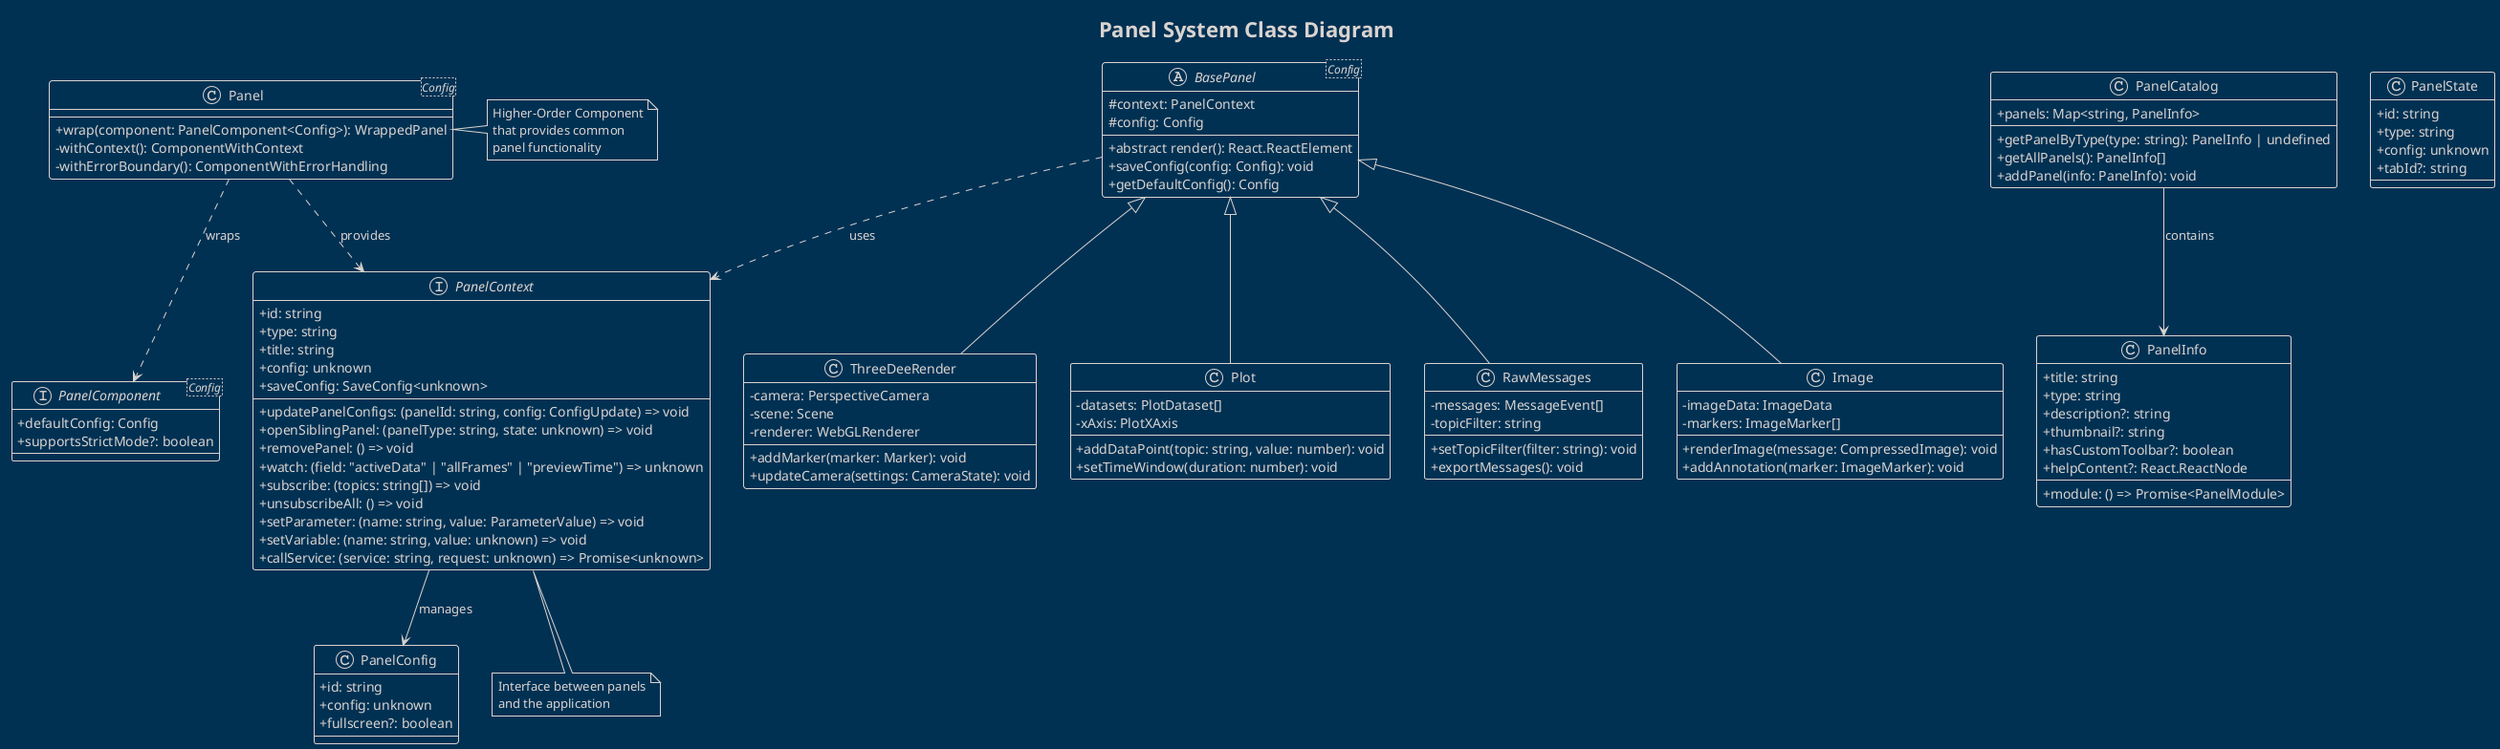 @startuml panel-class-diagram
!theme blueprint
skinparam classAttributeIconSize 0

title Panel System Class Diagram

interface PanelComponent<Config> {
  + defaultConfig: Config
  + supportsStrictMode?: boolean
}

class Panel<Config> {
  + wrap(component: PanelComponent<Config>): WrappedPanel
  - withContext(): ComponentWithContext
  - withErrorBoundary(): ComponentWithErrorHandling
}

interface PanelContext {
  + id: string
  + type: string
  + title: string
  + config: unknown
  + saveConfig: SaveConfig<unknown>
  + updatePanelConfigs: (panelId: string, config: ConfigUpdate) => void
  + openSiblingPanel: (panelType: string, state: unknown) => void
  + removePanel: () => void
  + watch: (field: "activeData" | "allFrames" | "previewTime") => unknown
  + subscribe: (topics: string[]) => void
  + unsubscribeAll: () => void
  + setParameter: (name: string, value: ParameterValue) => void
  + setVariable: (name: string, value: unknown) => void
  + callService: (service: string, request: unknown) => Promise<unknown>
}

class PanelCatalog {
  + panels: Map<string, PanelInfo>
  + getPanelByType(type: string): PanelInfo | undefined
  + getAllPanels(): PanelInfo[]
  + addPanel(info: PanelInfo): void
}

class PanelInfo {
  + title: string
  + type: string
  + description?: string
  + thumbnail?: string
  + module: () => Promise<PanelModule>
  + hasCustomToolbar?: boolean
  + helpContent?: React.ReactNode
}

class PanelState {
  + id: string
  + type: string
  + config: unknown
  + tabId?: string
}

class PanelConfig {
  + id: string
  + config: unknown
  + fullscreen?: boolean
}

abstract class BasePanel<Config> {
  # context: PanelContext
  # config: Config
  + abstract render(): React.ReactElement
  + saveConfig(config: Config): void
  + getDefaultConfig(): Config
}

class ThreeDeeRender {
  - camera: PerspectiveCamera
  - scene: Scene
  - renderer: WebGLRenderer
  + addMarker(marker: Marker): void
  + updateCamera(settings: CameraState): void
}

class Plot {
  - datasets: PlotDataset[]
  - xAxis: PlotXAxis
  + addDataPoint(topic: string, value: number): void
  + setTimeWindow(duration: number): void
}

class RawMessages {
  - messages: MessageEvent[]
  - topicFilter: string
  + setTopicFilter(filter: string): void
  + exportMessages(): void
}

class Image {
  - imageData: ImageData
  - markers: ImageMarker[]
  + renderImage(message: CompressedImage): void
  + addAnnotation(marker: ImageMarker): void
}

Panel ..> PanelComponent : wraps
Panel ..> PanelContext : provides
PanelCatalog --> PanelInfo : contains
PanelContext --> PanelConfig : manages
BasePanel <|-- ThreeDeeRender
BasePanel <|-- Plot
BasePanel <|-- RawMessages
BasePanel <|-- Image
BasePanel ..> PanelContext : uses

note right of Panel
  Higher-Order Component
  that provides common
  panel functionality
end note

note bottom of PanelContext
  Interface between panels
  and the application
end note

@enduml